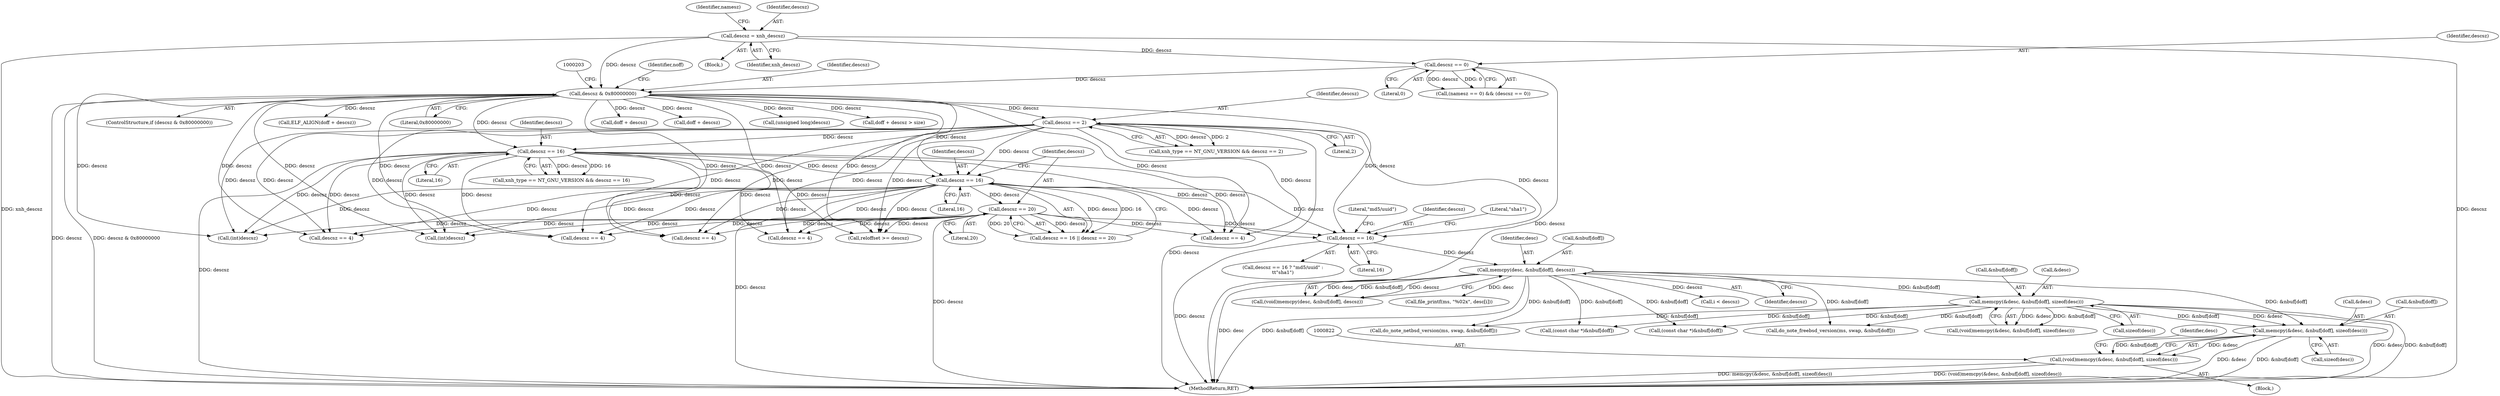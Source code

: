 digraph "0_file_b4c01141e5367f247b84dcaf6aefbb4e741842b8@API" {
"1000823" [label="(Call,memcpy(&desc, &nbuf[doff], sizeof(desc)))"];
"1000555" [label="(Call,memcpy(&desc, &nbuf[doff], sizeof(desc)))"];
"1000490" [label="(Call,memcpy(desc, &nbuf[doff], descsz))"];
"1000479" [label="(Call,descsz == 16)"];
"1000464" [label="(Call,descsz == 16)"];
"1000317" [label="(Call,descsz == 16)"];
"1000282" [label="(Call,descsz == 2)"];
"1000198" [label="(Call,descsz & 0x80000000)"];
"1000163" [label="(Call,descsz = xnh_descsz)"];
"1000171" [label="(Call,descsz == 0)"];
"1000467" [label="(Call,descsz == 20)"];
"1000821" [label="(Call,(void)memcpy(&desc, &nbuf[doff], sizeof(desc)))"];
"1001237" [label="(MethodReturn,RET)"];
"1000198" [label="(Call,descsz & 0x80000000)"];
"1000824" [label="(Call,&desc)"];
"1000491" [label="(Identifier,desc)"];
"1000501" [label="(Call,i < descsz)"];
"1000197" [label="(ControlStructure,if (descsz & 0x80000000))"];
"1000492" [label="(Call,&nbuf[doff])"];
"1000768" [label="(Call,descsz == 4)"];
"1000163" [label="(Call,descsz = xnh_descsz)"];
"1000478" [label="(Call,descsz == 16 ? \"md5/uuid\" :\n\t\t\"sha1\")"];
"1000821" [label="(Call,(void)memcpy(&desc, &nbuf[doff], sizeof(desc)))"];
"1000481" [label="(Literal,16)"];
"1000482" [label="(Literal,\"md5/uuid\")"];
"1000317" [label="(Call,descsz == 16)"];
"1000562" [label="(Call,sizeof(desc))"];
"1000213" [label="(Identifier,noff)"];
"1000496" [label="(Identifier,descsz)"];
"1000199" [label="(Identifier,descsz)"];
"1000682" [label="(Call,(int)descsz)"];
"1000465" [label="(Identifier,descsz)"];
"1000490" [label="(Call,memcpy(desc, &nbuf[doff], descsz))"];
"1000232" [label="(Call,ELF_ALIGN(doff + descsz))"];
"1000542" [label="(Call,descsz == 4)"];
"1000169" [label="(Identifier,namesz)"];
"1000642" [label="(Call,do_note_netbsd_version(ms, swap, &nbuf[doff]))"];
"1000830" [label="(Call,sizeof(desc))"];
"1000558" [label="(Call,&nbuf[doff])"];
"1000125" [label="(Block,)"];
"1000555" [label="(Call,memcpy(&desc, &nbuf[doff], sizeof(desc)))"];
"1000165" [label="(Identifier,xnh_descsz)"];
"1000480" [label="(Identifier,descsz)"];
"1000553" [label="(Call,(void)memcpy(&desc, &nbuf[doff], sizeof(desc)))"];
"1000283" [label="(Identifier,descsz)"];
"1000556" [label="(Call,&desc)"];
"1000200" [label="(Literal,0x80000000)"];
"1000685" [label="(Call,(const char *)&nbuf[doff])"];
"1000464" [label="(Call,descsz == 16)"];
"1000468" [label="(Identifier,descsz)"];
"1000167" [label="(Call,(namesz == 0) && (descsz == 0))"];
"1000318" [label="(Identifier,descsz)"];
"1000282" [label="(Call,descsz == 2)"];
"1000466" [label="(Literal,16)"];
"1000807" [label="(Call,descsz == 4)"];
"1000278" [label="(Call,xnh_type == NT_GNU_VERSION && descsz == 2)"];
"1000164" [label="(Identifier,descsz)"];
"1000810" [label="(Block,)"];
"1000731" [label="(Call,descsz == 4)"];
"1000172" [label="(Identifier,descsz)"];
"1000469" [label="(Literal,20)"];
"1001093" [label="(Call,reloffset >= descsz)"];
"1000467" [label="(Call,descsz == 20)"];
"1000173" [label="(Literal,0)"];
"1000735" [label="(Call,do_note_freebsd_version(ms, swap, &nbuf[doff]))"];
"1000233" [label="(Call,doff + descsz)"];
"1000284" [label="(Literal,2)"];
"1000833" [label="(Identifier,desc)"];
"1000238" [label="(Call,doff + descsz)"];
"1000826" [label="(Call,&nbuf[doff])"];
"1000463" [label="(Call,descsz == 16 || descsz == 20)"];
"1000313" [label="(Call,xnh_type == NT_GNU_VERSION && descsz == 16)"];
"1000171" [label="(Call,descsz == 0)"];
"1000823" [label="(Call,memcpy(&desc, &nbuf[doff], sizeof(desc)))"];
"1000488" [label="(Call,(void)memcpy(desc, &nbuf[doff], descsz))"];
"1000508" [label="(Call,file_printf(ms, \"%02x\", desc[i]))"];
"1000319" [label="(Literal,16)"];
"1000479" [label="(Call,descsz == 16)"];
"1000638" [label="(Call,descsz == 4)"];
"1000207" [label="(Call,(unsigned long)descsz)"];
"1000665" [label="(Call,(const char *)&nbuf[doff])"];
"1000237" [label="(Call,doff + descsz > size)"];
"1000483" [label="(Literal,\"sha1\")"];
"1000662" [label="(Call,(int)descsz)"];
"1000823" -> "1000821"  [label="AST: "];
"1000823" -> "1000830"  [label="CFG: "];
"1000824" -> "1000823"  [label="AST: "];
"1000826" -> "1000823"  [label="AST: "];
"1000830" -> "1000823"  [label="AST: "];
"1000821" -> "1000823"  [label="CFG: "];
"1000823" -> "1001237"  [label="DDG: &desc"];
"1000823" -> "1001237"  [label="DDG: &nbuf[doff]"];
"1000823" -> "1000821"  [label="DDG: &desc"];
"1000823" -> "1000821"  [label="DDG: &nbuf[doff]"];
"1000555" -> "1000823"  [label="DDG: &desc"];
"1000555" -> "1000823"  [label="DDG: &nbuf[doff]"];
"1000490" -> "1000823"  [label="DDG: &nbuf[doff]"];
"1000555" -> "1000553"  [label="AST: "];
"1000555" -> "1000562"  [label="CFG: "];
"1000556" -> "1000555"  [label="AST: "];
"1000558" -> "1000555"  [label="AST: "];
"1000562" -> "1000555"  [label="AST: "];
"1000553" -> "1000555"  [label="CFG: "];
"1000555" -> "1001237"  [label="DDG: &desc"];
"1000555" -> "1001237"  [label="DDG: &nbuf[doff]"];
"1000555" -> "1000553"  [label="DDG: &desc"];
"1000555" -> "1000553"  [label="DDG: &nbuf[doff]"];
"1000490" -> "1000555"  [label="DDG: &nbuf[doff]"];
"1000555" -> "1000642"  [label="DDG: &nbuf[doff]"];
"1000555" -> "1000665"  [label="DDG: &nbuf[doff]"];
"1000555" -> "1000685"  [label="DDG: &nbuf[doff]"];
"1000555" -> "1000735"  [label="DDG: &nbuf[doff]"];
"1000490" -> "1000488"  [label="AST: "];
"1000490" -> "1000496"  [label="CFG: "];
"1000491" -> "1000490"  [label="AST: "];
"1000492" -> "1000490"  [label="AST: "];
"1000496" -> "1000490"  [label="AST: "];
"1000488" -> "1000490"  [label="CFG: "];
"1000490" -> "1001237"  [label="DDG: desc"];
"1000490" -> "1001237"  [label="DDG: &nbuf[doff]"];
"1000490" -> "1000488"  [label="DDG: desc"];
"1000490" -> "1000488"  [label="DDG: &nbuf[doff]"];
"1000490" -> "1000488"  [label="DDG: descsz"];
"1000479" -> "1000490"  [label="DDG: descsz"];
"1000490" -> "1000501"  [label="DDG: descsz"];
"1000490" -> "1000508"  [label="DDG: desc"];
"1000490" -> "1000642"  [label="DDG: &nbuf[doff]"];
"1000490" -> "1000665"  [label="DDG: &nbuf[doff]"];
"1000490" -> "1000685"  [label="DDG: &nbuf[doff]"];
"1000490" -> "1000735"  [label="DDG: &nbuf[doff]"];
"1000479" -> "1000478"  [label="AST: "];
"1000479" -> "1000481"  [label="CFG: "];
"1000480" -> "1000479"  [label="AST: "];
"1000481" -> "1000479"  [label="AST: "];
"1000482" -> "1000479"  [label="CFG: "];
"1000483" -> "1000479"  [label="CFG: "];
"1000479" -> "1001237"  [label="DDG: descsz"];
"1000464" -> "1000479"  [label="DDG: descsz"];
"1000317" -> "1000479"  [label="DDG: descsz"];
"1000467" -> "1000479"  [label="DDG: descsz"];
"1000282" -> "1000479"  [label="DDG: descsz"];
"1000198" -> "1000479"  [label="DDG: descsz"];
"1000464" -> "1000463"  [label="AST: "];
"1000464" -> "1000466"  [label="CFG: "];
"1000465" -> "1000464"  [label="AST: "];
"1000466" -> "1000464"  [label="AST: "];
"1000468" -> "1000464"  [label="CFG: "];
"1000463" -> "1000464"  [label="CFG: "];
"1000464" -> "1001237"  [label="DDG: descsz"];
"1000464" -> "1000463"  [label="DDG: descsz"];
"1000464" -> "1000463"  [label="DDG: 16"];
"1000317" -> "1000464"  [label="DDG: descsz"];
"1000282" -> "1000464"  [label="DDG: descsz"];
"1000198" -> "1000464"  [label="DDG: descsz"];
"1000464" -> "1000467"  [label="DDG: descsz"];
"1000464" -> "1000542"  [label="DDG: descsz"];
"1000464" -> "1000638"  [label="DDG: descsz"];
"1000464" -> "1000662"  [label="DDG: descsz"];
"1000464" -> "1000682"  [label="DDG: descsz"];
"1000464" -> "1000731"  [label="DDG: descsz"];
"1000464" -> "1000768"  [label="DDG: descsz"];
"1000464" -> "1000807"  [label="DDG: descsz"];
"1000464" -> "1001093"  [label="DDG: descsz"];
"1000317" -> "1000313"  [label="AST: "];
"1000317" -> "1000319"  [label="CFG: "];
"1000318" -> "1000317"  [label="AST: "];
"1000319" -> "1000317"  [label="AST: "];
"1000313" -> "1000317"  [label="CFG: "];
"1000317" -> "1001237"  [label="DDG: descsz"];
"1000317" -> "1000313"  [label="DDG: descsz"];
"1000317" -> "1000313"  [label="DDG: 16"];
"1000282" -> "1000317"  [label="DDG: descsz"];
"1000198" -> "1000317"  [label="DDG: descsz"];
"1000317" -> "1000542"  [label="DDG: descsz"];
"1000317" -> "1000638"  [label="DDG: descsz"];
"1000317" -> "1000662"  [label="DDG: descsz"];
"1000317" -> "1000682"  [label="DDG: descsz"];
"1000317" -> "1000731"  [label="DDG: descsz"];
"1000317" -> "1000768"  [label="DDG: descsz"];
"1000317" -> "1000807"  [label="DDG: descsz"];
"1000317" -> "1001093"  [label="DDG: descsz"];
"1000282" -> "1000278"  [label="AST: "];
"1000282" -> "1000284"  [label="CFG: "];
"1000283" -> "1000282"  [label="AST: "];
"1000284" -> "1000282"  [label="AST: "];
"1000278" -> "1000282"  [label="CFG: "];
"1000282" -> "1001237"  [label="DDG: descsz"];
"1000282" -> "1000278"  [label="DDG: descsz"];
"1000282" -> "1000278"  [label="DDG: 2"];
"1000198" -> "1000282"  [label="DDG: descsz"];
"1000282" -> "1000542"  [label="DDG: descsz"];
"1000282" -> "1000638"  [label="DDG: descsz"];
"1000282" -> "1000662"  [label="DDG: descsz"];
"1000282" -> "1000682"  [label="DDG: descsz"];
"1000282" -> "1000731"  [label="DDG: descsz"];
"1000282" -> "1000768"  [label="DDG: descsz"];
"1000282" -> "1000807"  [label="DDG: descsz"];
"1000282" -> "1001093"  [label="DDG: descsz"];
"1000198" -> "1000197"  [label="AST: "];
"1000198" -> "1000200"  [label="CFG: "];
"1000199" -> "1000198"  [label="AST: "];
"1000200" -> "1000198"  [label="AST: "];
"1000203" -> "1000198"  [label="CFG: "];
"1000213" -> "1000198"  [label="CFG: "];
"1000198" -> "1001237"  [label="DDG: descsz"];
"1000198" -> "1001237"  [label="DDG: descsz & 0x80000000"];
"1000163" -> "1000198"  [label="DDG: descsz"];
"1000171" -> "1000198"  [label="DDG: descsz"];
"1000198" -> "1000207"  [label="DDG: descsz"];
"1000198" -> "1000232"  [label="DDG: descsz"];
"1000198" -> "1000233"  [label="DDG: descsz"];
"1000198" -> "1000237"  [label="DDG: descsz"];
"1000198" -> "1000238"  [label="DDG: descsz"];
"1000198" -> "1000542"  [label="DDG: descsz"];
"1000198" -> "1000638"  [label="DDG: descsz"];
"1000198" -> "1000662"  [label="DDG: descsz"];
"1000198" -> "1000682"  [label="DDG: descsz"];
"1000198" -> "1000731"  [label="DDG: descsz"];
"1000198" -> "1000768"  [label="DDG: descsz"];
"1000198" -> "1000807"  [label="DDG: descsz"];
"1000198" -> "1001093"  [label="DDG: descsz"];
"1000163" -> "1000125"  [label="AST: "];
"1000163" -> "1000165"  [label="CFG: "];
"1000164" -> "1000163"  [label="AST: "];
"1000165" -> "1000163"  [label="AST: "];
"1000169" -> "1000163"  [label="CFG: "];
"1000163" -> "1001237"  [label="DDG: descsz"];
"1000163" -> "1001237"  [label="DDG: xnh_descsz"];
"1000163" -> "1000171"  [label="DDG: descsz"];
"1000171" -> "1000167"  [label="AST: "];
"1000171" -> "1000173"  [label="CFG: "];
"1000172" -> "1000171"  [label="AST: "];
"1000173" -> "1000171"  [label="AST: "];
"1000167" -> "1000171"  [label="CFG: "];
"1000171" -> "1001237"  [label="DDG: descsz"];
"1000171" -> "1000167"  [label="DDG: descsz"];
"1000171" -> "1000167"  [label="DDG: 0"];
"1000467" -> "1000463"  [label="AST: "];
"1000467" -> "1000469"  [label="CFG: "];
"1000468" -> "1000467"  [label="AST: "];
"1000469" -> "1000467"  [label="AST: "];
"1000463" -> "1000467"  [label="CFG: "];
"1000467" -> "1001237"  [label="DDG: descsz"];
"1000467" -> "1000463"  [label="DDG: descsz"];
"1000467" -> "1000463"  [label="DDG: 20"];
"1000467" -> "1000542"  [label="DDG: descsz"];
"1000467" -> "1000638"  [label="DDG: descsz"];
"1000467" -> "1000662"  [label="DDG: descsz"];
"1000467" -> "1000682"  [label="DDG: descsz"];
"1000467" -> "1000731"  [label="DDG: descsz"];
"1000467" -> "1000768"  [label="DDG: descsz"];
"1000467" -> "1000807"  [label="DDG: descsz"];
"1000467" -> "1001093"  [label="DDG: descsz"];
"1000821" -> "1000810"  [label="AST: "];
"1000822" -> "1000821"  [label="AST: "];
"1000833" -> "1000821"  [label="CFG: "];
"1000821" -> "1001237"  [label="DDG: memcpy(&desc, &nbuf[doff], sizeof(desc))"];
"1000821" -> "1001237"  [label="DDG: (void)memcpy(&desc, &nbuf[doff], sizeof(desc))"];
}
